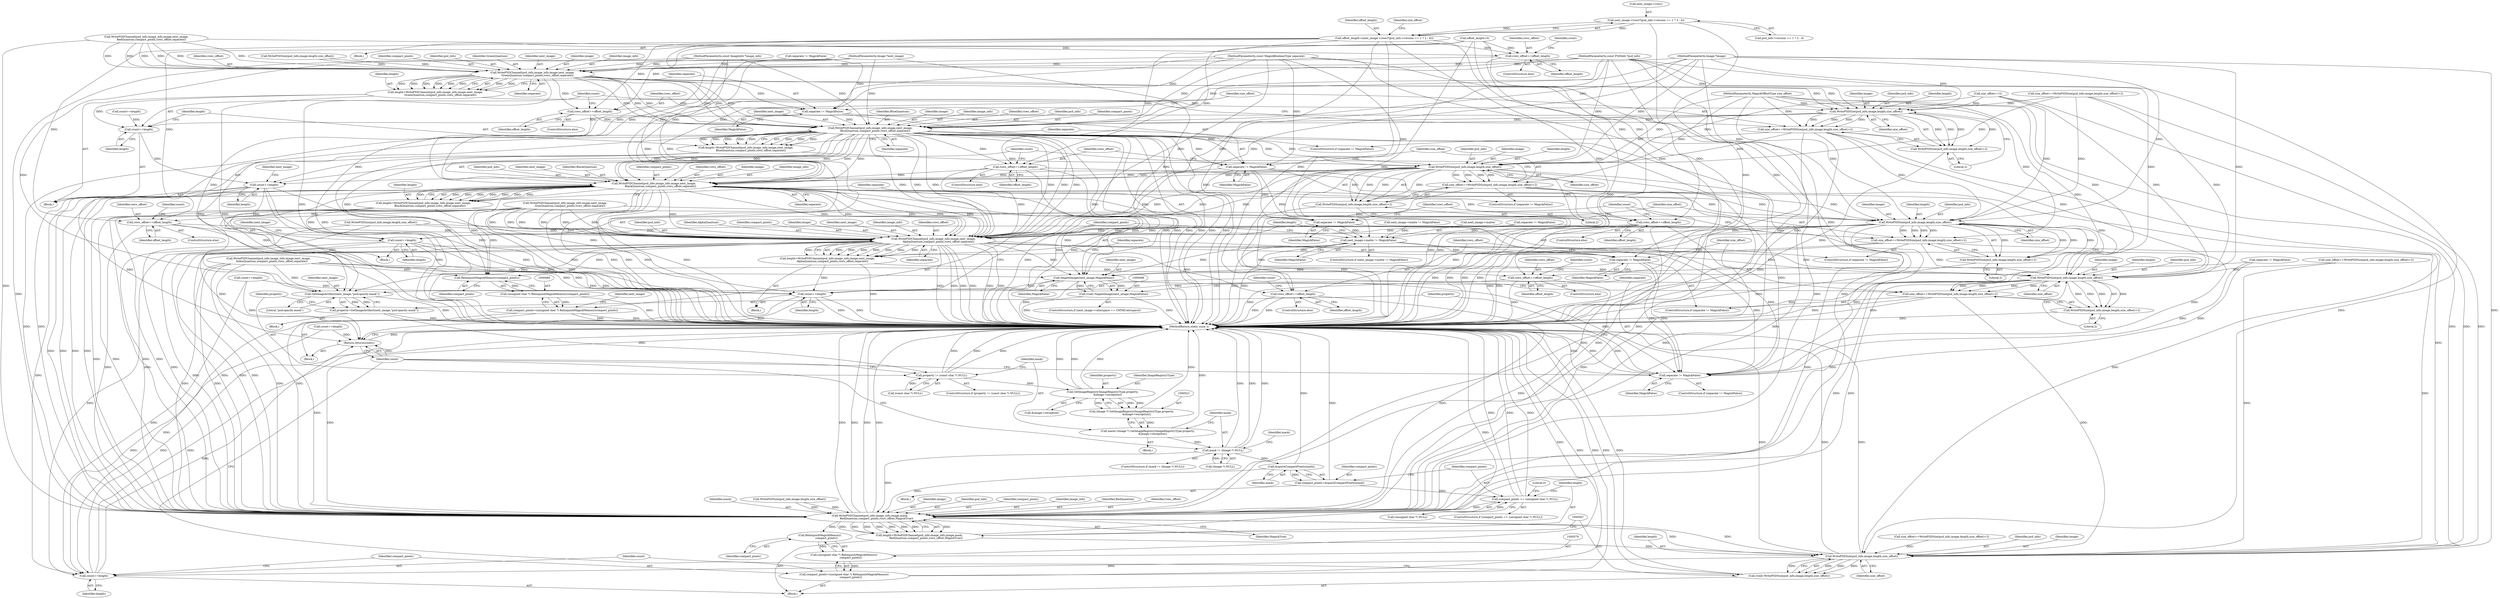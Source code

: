 digraph "0_ImageMagick_37a1710e2dab6ed91128ea648d654a22fbe2a6af@pointer" {
"1000205" [label="(Call,next_image->rows*(psd_info->version == 1 ? 2 : 4))"];
"1000203" [label="(Call,offset_length=(next_image->rows*(psd_info->version == 1 ? 2 : 4)))"];
"1000252" [label="(Call,rows_offset+=offset_length)"];
"1000557" [label="(Call,WritePSDChannel(psd_info,image_info,image,mask,\n                RedQuantum,compact_pixels,rows_offset,MagickTrue))"];
"1000555" [label="(Call,length=WritePSDChannel(psd_info,image_info,image,mask,\n                RedQuantum,compact_pixels,rows_offset,MagickTrue))"];
"1000568" [label="(Call,WritePSDSize(psd_info,image,length,size_offset))"];
"1000566" [label="(Call,(void) WritePSDSize(psd_info,image,length,size_offset))"];
"1000573" [label="(Call,count+=length)"];
"1000582" [label="(Return,return(count);)"];
"1000580" [label="(Call,RelinquishMagickMemory(\n                compact_pixels))"];
"1000578" [label="(Call,(unsigned char *) RelinquishMagickMemory(\n                compact_pixels))"];
"1000576" [label="(Call,compact_pixels=(unsigned char *) RelinquishMagickMemory(\n                compact_pixels))"];
"1000295" [label="(Call,rows_offset+=offset_length)"];
"1000454" [label="(Call,WritePSDChannel(psd_info,image_info,image,next_image,\n            AlphaQuantum,compact_pixels,rows_offset,separate))"];
"1000452" [label="(Call,length=WritePSDChannel(psd_info,image_info,image,next_image,\n            AlphaQuantum,compact_pixels,rows_offset,separate))"];
"1000470" [label="(Call,WritePSDSize(psd_info,image,length,size_offset))"];
"1000467" [label="(Call,size_offset+=WritePSDSize(psd_info,image,length,size_offset)+2)"];
"1000469" [label="(Call,WritePSDSize(psd_info,image,length,size_offset)+2)"];
"1000480" [label="(Call,count+=length)"];
"1000464" [label="(Call,separate != MagickFalse)"];
"1000497" [label="(Call,NegateImage(next_image,MagickFalse))"];
"1000495" [label="(Call,(void) NegateImage(next_image,MagickFalse))"];
"1000501" [label="(Call,separate != MagickFalse)"];
"1000508" [label="(Call,GetImageArtifact(next_image,\"psd:opacity-mask\"))"];
"1000506" [label="(Call,property=GetImageArtifact(next_image,\"psd:opacity-mask\"))"];
"1000512" [label="(Call,property != (const char *) NULL)"];
"1000522" [label="(Call,GetImageRegistry(ImageRegistryType,property,\n            &image->exception))"];
"1000520" [label="(Call,(Image *) GetImageRegistry(ImageRegistryType,property,\n            &image->exception))"];
"1000518" [label="(Call,mask=(Image *) GetImageRegistry(ImageRegistryType,property,\n            &image->exception))"];
"1000530" [label="(Call,mask != (Image *) NULL)"];
"1000545" [label="(Call,AcquireCompactPixels(mask))"];
"1000543" [label="(Call,compact_pixels=AcquireCompactPixels(mask))"];
"1000548" [label="(Call,compact_pixels == (unsigned char *) NULL)"];
"1000477" [label="(Call,rows_offset+=offset_length)"];
"1000487" [label="(Call,RelinquishMagickMemory(compact_pixels))"];
"1000485" [label="(Call,(unsigned char *) RelinquishMagickMemory(compact_pixels))"];
"1000483" [label="(Call,compact_pixels=(unsigned char *) RelinquishMagickMemory(compact_pixels))"];
"1000339" [label="(Call,rows_offset+=offset_length)"];
"1000347" [label="(Call,WritePSDChannel(psd_info,image_info,image,next_image,\n            GreenQuantum,compact_pixels,rows_offset,separate))"];
"1000345" [label="(Call,length=WritePSDChannel(psd_info,image_info,image,next_image,\n            GreenQuantum,compact_pixels,rows_offset,separate))"];
"1000363" [label="(Call,WritePSDSize(psd_info,image,length,size_offset))"];
"1000360" [label="(Call,size_offset+=WritePSDSize(psd_info,image,length,size_offset)+2)"];
"1000394" [label="(Call,WritePSDSize(psd_info,image,length,size_offset))"];
"1000391" [label="(Call,size_offset+=WritePSDSize(psd_info,image,length,size_offset)+2)"];
"1000432" [label="(Call,WritePSDSize(psd_info,image,length,size_offset))"];
"1000429" [label="(Call,size_offset+=WritePSDSize(psd_info,image,length,size_offset)+2)"];
"1000431" [label="(Call,WritePSDSize(psd_info,image,length,size_offset)+2)"];
"1000442" [label="(Call,count+=length)"];
"1000393" [label="(Call,WritePSDSize(psd_info,image,length,size_offset)+2)"];
"1000404" [label="(Call,count+=length)"];
"1000416" [label="(Call,WritePSDChannel(psd_info,image_info,image,next_image,\n                BlackQuantum,compact_pixels,rows_offset,separate))"];
"1000414" [label="(Call,length=WritePSDChannel(psd_info,image_info,image,next_image,\n                BlackQuantum,compact_pixels,rows_offset,separate))"];
"1000426" [label="(Call,separate != MagickFalse)"];
"1000446" [label="(Call,next_image->matte != MagickFalse)"];
"1000439" [label="(Call,rows_offset+=offset_length)"];
"1000362" [label="(Call,WritePSDSize(psd_info,image,length,size_offset)+2)"];
"1000373" [label="(Call,count+=length)"];
"1000378" [label="(Call,WritePSDChannel(psd_info,image_info,image,next_image,\n            BlueQuantum,compact_pixels,rows_offset,separate))"];
"1000376" [label="(Call,length=WritePSDChannel(psd_info,image_info,image,next_image,\n            BlueQuantum,compact_pixels,rows_offset,separate))"];
"1000388" [label="(Call,separate != MagickFalse)"];
"1000401" [label="(Call,rows_offset+=offset_length)"];
"1000357" [label="(Call,separate != MagickFalse)"];
"1000370" [label="(Call,rows_offset+=offset_length)"];
"1000254" [label="(Identifier,offset_length)"];
"1000498" [label="(Identifier,next_image)"];
"1000229" [label="(Call,WritePSDChannel(psd_info,image_info,image,next_image,\n        IndexQuantum,compact_pixels,rows_offset,separate))"];
"1000568" [label="(Call,WritePSDSize(psd_info,image,length,size_offset))"];
"1000355" [label="(Identifier,separate)"];
"1000482" [label="(Identifier,length)"];
"1000435" [label="(Identifier,length)"];
"1000383" [label="(Identifier,BlueQuantum)"];
"1000332" [label="(Call,WritePSDSize(psd_info,image,length,size_offset))"];
"1000452" [label="(Call,length=WritePSDChannel(psd_info,image_info,image,next_image,\n            AlphaQuantum,compact_pixels,rows_offset,separate))"];
"1000500" [label="(ControlStructure,if (separate != MagickFalse))"];
"1000347" [label="(Call,WritePSDChannel(psd_info,image_info,image,next_image,\n            GreenQuantum,compact_pixels,rows_offset,separate))"];
"1000101" [label="(MethodParameterIn,const PSDInfo *psd_info)"];
"1000554" [label="(Literal,0)"];
"1000256" [label="(Identifier,count)"];
"1000118" [label="(Call,offset_length=0)"];
"1000432" [label="(Call,WritePSDSize(psd_info,image,length,size_offset))"];
"1000481" [label="(Identifier,count)"];
"1000573" [label="(Call,count+=length)"];
"1000495" [label="(Call,(void) NegateImage(next_image,MagickFalse))"];
"1000442" [label="(Call,count+=length)"];
"1000484" [label="(Identifier,compact_pixels)"];
"1000547" [label="(ControlStructure,if (compact_pixels == (unsigned char *) NULL))"];
"1000489" [label="(ControlStructure,if (next_image->colorspace == CMYKColorspace))"];
"1000544" [label="(Identifier,compact_pixels)"];
"1000404" [label="(Call,count+=length)"];
"1000348" [label="(Identifier,psd_info)"];
"1000524" [label="(Identifier,property)"];
"1000543" [label="(Call,compact_pixels=AcquireCompactPixels(mask))"];
"1000433" [label="(Identifier,psd_info)"];
"1000545" [label="(Call,AcquireCompactPixels(mask))"];
"1000487" [label="(Call,RelinquishMagickMemory(compact_pixels))"];
"1000507" [label="(Identifier,property)"];
"1000463" [label="(ControlStructure,if (separate != MagickFalse))"];
"1000499" [label="(Identifier,MagickFalse)"];
"1000522" [label="(Call,GetImageRegistry(ImageRegistryType,property,\n            &image->exception))"];
"1000413" [label="(Block,)"];
"1000580" [label="(Call,RelinquishMagickMemory(\n                compact_pixels))"];
"1000518" [label="(Call,mask=(Image *) GetImageRegistry(ImageRegistryType,property,\n            &image->exception))"];
"1000455" [label="(Identifier,psd_info)"];
"1000410" [label="(Identifier,next_image)"];
"1000370" [label="(Call,rows_offset+=offset_length)"];
"1000472" [label="(Identifier,image)"];
"1000422" [label="(Identifier,compact_pixels)"];
"1000478" [label="(Identifier,rows_offset)"];
"1000356" [label="(ControlStructure,if (separate != MagickFalse))"];
"1000583" [label="(Identifier,count)"];
"1000424" [label="(Identifier,separate)"];
"1000530" [label="(Call,mask != (Image *) NULL)"];
"1000561" [label="(Identifier,mask)"];
"1000371" [label="(Identifier,rows_offset)"];
"1000550" [label="(Call,(unsigned char *) NULL)"];
"1000316" [label="(Call,WritePSDChannel(psd_info,image_info,image,next_image,\n            RedQuantum,compact_pixels,rows_offset,separate))"];
"1000381" [label="(Identifier,image)"];
"1000343" [label="(Identifier,count)"];
"1000377" [label="(Identifier,length)"];
"1000445" [label="(ControlStructure,if (next_image->matte != MagickFalse))"];
"1000394" [label="(Call,WritePSDSize(psd_info,image,length,size_offset))"];
"1000242" [label="(Call,size_offset+=WritePSDSize(psd_info,image,length,size_offset)+2)"];
"1000465" [label="(Identifier,separate)"];
"1000423" [label="(Identifier,rows_offset)"];
"1000450" [label="(Identifier,MagickFalse)"];
"1000403" [label="(Identifier,offset_length)"];
"1000245" [label="(Call,WritePSDSize(psd_info,image,length,size_offset))"];
"1000329" [label="(Call,size_offset+=WritePSDSize(psd_info,image,length,size_offset)+2)"];
"1000474" [label="(Identifier,size_offset)"];
"1000393" [label="(Call,WritePSDSize(psd_info,image,length,size_offset)+2)"];
"1000529" [label="(ControlStructure,if (mask != (Image *) NULL))"];
"1000446" [label="(Call,next_image->matte != MagickFalse)"];
"1000501" [label="(Call,separate != MagickFalse)"];
"1000508" [label="(Call,GetImageArtifact(next_image,\"psd:opacity-mask\"))"];
"1000560" [label="(Identifier,image)"];
"1000107" [label="(Block,)"];
"1000205" [label="(Call,next_image->rows*(psd_info->version == 1 ? 2 : 4))"];
"1000451" [label="(Block,)"];
"1000398" [label="(Identifier,size_offset)"];
"1000434" [label="(Identifier,image)"];
"1000419" [label="(Identifier,image)"];
"1000519" [label="(Identifier,mask)"];
"1000479" [label="(Identifier,offset_length)"];
"1000509" [label="(Identifier,next_image)"];
"1000466" [label="(Identifier,MagickFalse)"];
"1000470" [label="(Call,WritePSDSize(psd_info,image,length,size_offset))"];
"1000203" [label="(Call,offset_length=(next_image->rows*(psd_info->version == 1 ? 2 : 4)))"];
"1000352" [label="(Identifier,GreenQuantum)"];
"1000476" [label="(ControlStructure,else)"];
"1000555" [label="(Call,length=WritePSDChannel(psd_info,image_info,image,mask,\n                RedQuantum,compact_pixels,rows_offset,MagickTrue))"];
"1000429" [label="(Call,size_offset+=WritePSDSize(psd_info,image,length,size_offset)+2)"];
"1000440" [label="(Identifier,rows_offset)"];
"1000462" [label="(Identifier,separate)"];
"1000459" [label="(Identifier,AlphaQuantum)"];
"1000358" [label="(Identifier,separate)"];
"1000469" [label="(Call,WritePSDSize(psd_info,image,length,size_offset)+2)"];
"1000406" [label="(Identifier,length)"];
"1000473" [label="(Identifier,length)"];
"1000302" [label="(Block,)"];
"1000438" [label="(ControlStructure,else)"];
"1000102" [label="(MethodParameterIn,const ImageInfo *image_info)"];
"1000430" [label="(Identifier,size_offset)"];
"1000285" [label="(Call,size_offset+=WritePSDSize(psd_info,image,length,size_offset)+2)"];
"1000475" [label="(Literal,2)"];
"1000576" [label="(Call,compact_pixels=(unsigned char *) RelinquishMagickMemory(\n                compact_pixels))"];
"1000367" [label="(Identifier,size_offset)"];
"1000386" [label="(Identifier,separate)"];
"1000535" [label="(Block,)"];
"1000504" [label="(Block,)"];
"1000582" [label="(Return,return(count);)"];
"1000460" [label="(Identifier,compact_pixels)"];
"1000376" [label="(Call,length=WritePSDChannel(psd_info,image_info,image,next_image,\n            BlueQuantum,compact_pixels,rows_offset,separate))"];
"1000532" [label="(Call,(Image *) NULL)"];
"1000106" [label="(MethodParameterIn,const MagickBooleanType separate)"];
"1000392" [label="(Identifier,size_offset)"];
"1000441" [label="(Identifier,offset_length)"];
"1000389" [label="(Identifier,separate)"];
"1000397" [label="(Identifier,length)"];
"1000558" [label="(Identifier,psd_info)"];
"1000288" [label="(Call,WritePSDSize(psd_info,image,length,size_offset))"];
"1000345" [label="(Call,length=WritePSDChannel(psd_info,image_info,image,next_image,\n            GreenQuantum,compact_pixels,rows_offset,separate))"];
"1000380" [label="(Identifier,image_info)"];
"1000395" [label="(Identifier,psd_info)"];
"1000183" [label="(Call,next_image->matte != MagickFalse)"];
"1000251" [label="(ControlStructure,else)"];
"1000575" [label="(Identifier,length)"];
"1000414" [label="(Call,length=WritePSDChannel(psd_info,image_info,image,next_image,\n                BlackQuantum,compact_pixels,rows_offset,separate))"];
"1000563" [label="(Identifier,compact_pixels)"];
"1000375" [label="(Identifier,length)"];
"1000457" [label="(Identifier,image)"];
"1000363" [label="(Call,WritePSDSize(psd_info,image,length,size_offset))"];
"1000480" [label="(Call,count+=length)"];
"1000565" [label="(Identifier,MagickTrue)"];
"1000458" [label="(Identifier,next_image)"];
"1000456" [label="(Identifier,image_info)"];
"1000542" [label="(Block,)"];
"1000444" [label="(Identifier,length)"];
"1000385" [label="(Identifier,rows_offset)"];
"1000520" [label="(Call,(Image *) GetImageRegistry(ImageRegistryType,property,\n            &image->exception))"];
"1000569" [label="(Identifier,psd_info)"];
"1000546" [label="(Identifier,mask)"];
"1000426" [label="(Call,separate != MagickFalse)"];
"1000364" [label="(Identifier,psd_info)"];
"1000418" [label="(Identifier,image_info)"];
"1000103" [label="(MethodParameterIn,Image *image)"];
"1000362" [label="(Call,WritePSDSize(psd_info,image,length,size_offset)+2)"];
"1000512" [label="(Call,property != (const char *) NULL)"];
"1000581" [label="(Identifier,compact_pixels)"];
"1000566" [label="(Call,(void) WritePSDSize(psd_info,image,length,size_offset))"];
"1000366" [label="(Identifier,length)"];
"1000379" [label="(Identifier,psd_info)"];
"1000400" [label="(ControlStructure,else)"];
"1000326" [label="(Call,separate != MagickFalse)"];
"1000339" [label="(Call,rows_offset+=offset_length)"];
"1000454" [label="(Call,WritePSDChannel(psd_info,image_info,image,next_image,\n            AlphaQuantum,compact_pixels,rows_offset,separate))"];
"1000453" [label="(Identifier,length)"];
"1000523" [label="(Identifier,ImageRegistryType)"];
"1000391" [label="(Call,size_offset+=WritePSDSize(psd_info,image,length,size_offset)+2)"];
"1000492" [label="(Identifier,next_image)"];
"1000511" [label="(ControlStructure,if (property != (const char *) NULL))"];
"1000368" [label="(Literal,2)"];
"1000217" [label="(Call,size_offset+=2)"];
"1000548" [label="(Call,compact_pixels == (unsigned char *) NULL)"];
"1000549" [label="(Identifier,compact_pixels)"];
"1000295" [label="(Call,rows_offset+=offset_length)"];
"1000539" [label="(Identifier,mask)"];
"1000351" [label="(Identifier,next_image)"];
"1000360" [label="(Call,size_offset+=WritePSDSize(psd_info,image,length,size_offset)+2)"];
"1000556" [label="(Identifier,length)"];
"1000417" [label="(Identifier,psd_info)"];
"1000155" [label="(Block,)"];
"1000420" [label="(Identifier,next_image)"];
"1000341" [label="(Identifier,offset_length)"];
"1000204" [label="(Identifier,offset_length)"];
"1000350" [label="(Identifier,image)"];
"1000497" [label="(Call,NegateImage(next_image,MagickFalse))"];
"1000431" [label="(Call,WritePSDSize(psd_info,image,length,size_offset)+2)"];
"1000384" [label="(Identifier,compact_pixels)"];
"1000382" [label="(Identifier,next_image)"];
"1000399" [label="(Literal,2)"];
"1000390" [label="(Identifier,MagickFalse)"];
"1000297" [label="(Identifier,offset_length)"];
"1000298" [label="(Call,count+=length)"];
"1000272" [label="(Call,WritePSDChannel(psd_info,image_info,image,next_image,\n            GrayQuantum,compact_pixels,rows_offset,separate))"];
"1000572" [label="(Identifier,size_offset)"];
"1000349" [label="(Identifier,image_info)"];
"1000346" [label="(Identifier,length)"];
"1000531" [label="(Identifier,mask)"];
"1000428" [label="(Identifier,MagickFalse)"];
"1000401" [label="(Call,rows_offset+=offset_length)"];
"1000357" [label="(Call,separate != MagickFalse)"];
"1000299" [label="(Identifier,count)"];
"1000373" [label="(Call,count+=length)"];
"1000436" [label="(Identifier,size_offset)"];
"1000296" [label="(Identifier,rows_offset)"];
"1000559" [label="(Identifier,image_info)"];
"1000525" [label="(Call,&image->exception)"];
"1000513" [label="(Identifier,property)"];
"1000415" [label="(Identifier,length)"];
"1000388" [label="(Call,separate != MagickFalse)"];
"1000562" [label="(Identifier,RedQuantum)"];
"1000218" [label="(Identifier,size_offset)"];
"1000570" [label="(Identifier,image)"];
"1000485" [label="(Call,(unsigned char *) RelinquishMagickMemory(compact_pixels))"];
"1000437" [label="(Literal,2)"];
"1000448" [label="(Identifier,next_image)"];
"1000571" [label="(Identifier,length)"];
"1000206" [label="(Call,next_image->rows)"];
"1000488" [label="(Identifier,compact_pixels)"];
"1000387" [label="(ControlStructure,if (separate != MagickFalse))"];
"1000464" [label="(Call,separate != MagickFalse)"];
"1000365" [label="(Identifier,image)"];
"1000471" [label="(Identifier,psd_info)"];
"1000252" [label="(Call,rows_offset+=offset_length)"];
"1000514" [label="(Call,(const char *) NULL)"];
"1000502" [label="(Identifier,separate)"];
"1000517" [label="(Block,)"];
"1000564" [label="(Identifier,rows_offset)"];
"1000361" [label="(Identifier,size_offset)"];
"1000461" [label="(Identifier,rows_offset)"];
"1000354" [label="(Identifier,rows_offset)"];
"1000294" [label="(ControlStructure,else)"];
"1000209" [label="(Call,psd_info->version == 1 ? 2 : 4)"];
"1000468" [label="(Identifier,size_offset)"];
"1000338" [label="(ControlStructure,else)"];
"1000425" [label="(ControlStructure,if (separate != MagickFalse))"];
"1000427" [label="(Identifier,separate)"];
"1000447" [label="(Call,next_image->matte)"];
"1000342" [label="(Call,count+=length)"];
"1000557" [label="(Call,WritePSDChannel(psd_info,image_info,image,mask,\n                RedQuantum,compact_pixels,rows_offset,MagickTrue))"];
"1000369" [label="(ControlStructure,else)"];
"1000584" [label="(MethodReturn,static ssize_t)"];
"1000253" [label="(Identifier,rows_offset)"];
"1000374" [label="(Identifier,count)"];
"1000503" [label="(Identifier,MagickFalse)"];
"1000506" [label="(Call,property=GetImageArtifact(next_image,\"psd:opacity-mask\"))"];
"1000372" [label="(Identifier,offset_length)"];
"1000477" [label="(Call,rows_offset+=offset_length)"];
"1000510" [label="(Literal,\"psd:opacity-mask\")"];
"1000396" [label="(Identifier,image)"];
"1000467" [label="(Call,size_offset+=WritePSDSize(psd_info,image,length,size_offset)+2)"];
"1000340" [label="(Identifier,rows_offset)"];
"1000416" [label="(Call,WritePSDChannel(psd_info,image_info,image,next_image,\n                BlackQuantum,compact_pixels,rows_offset,separate))"];
"1000483" [label="(Call,compact_pixels=(unsigned char *) RelinquishMagickMemory(compact_pixels))"];
"1000574" [label="(Identifier,count)"];
"1000402" [label="(Identifier,rows_offset)"];
"1000105" [label="(MethodParameterIn,MagickOffsetType size_offset)"];
"1000282" [label="(Call,separate != MagickFalse)"];
"1000104" [label="(MethodParameterIn,Image *next_image)"];
"1000359" [label="(Identifier,MagickFalse)"];
"1000439" [label="(Call,rows_offset+=offset_length)"];
"1000578" [label="(Call,(unsigned char *) RelinquishMagickMemory(\n                compact_pixels))"];
"1000353" [label="(Identifier,compact_pixels)"];
"1000378" [label="(Call,WritePSDChannel(psd_info,image_info,image,next_image,\n            BlueQuantum,compact_pixels,rows_offset,separate))"];
"1000421" [label="(Identifier,BlackQuantum)"];
"1000405" [label="(Identifier,count)"];
"1000255" [label="(Call,count+=length)"];
"1000577" [label="(Identifier,compact_pixels)"];
"1000443" [label="(Identifier,count)"];
"1000239" [label="(Call,separate != MagickFalse)"];
"1000205" -> "1000203"  [label="AST: "];
"1000205" -> "1000209"  [label="CFG: "];
"1000206" -> "1000205"  [label="AST: "];
"1000209" -> "1000205"  [label="AST: "];
"1000203" -> "1000205"  [label="CFG: "];
"1000205" -> "1000584"  [label="DDG: "];
"1000205" -> "1000584"  [label="DDG: "];
"1000205" -> "1000203"  [label="DDG: "];
"1000205" -> "1000203"  [label="DDG: "];
"1000203" -> "1000155"  [label="AST: "];
"1000204" -> "1000203"  [label="AST: "];
"1000218" -> "1000203"  [label="CFG: "];
"1000203" -> "1000584"  [label="DDG: "];
"1000203" -> "1000584"  [label="DDG: "];
"1000203" -> "1000252"  [label="DDG: "];
"1000203" -> "1000295"  [label="DDG: "];
"1000203" -> "1000339"  [label="DDG: "];
"1000203" -> "1000370"  [label="DDG: "];
"1000203" -> "1000401"  [label="DDG: "];
"1000203" -> "1000439"  [label="DDG: "];
"1000203" -> "1000477"  [label="DDG: "];
"1000252" -> "1000251"  [label="AST: "];
"1000252" -> "1000254"  [label="CFG: "];
"1000253" -> "1000252"  [label="AST: "];
"1000254" -> "1000252"  [label="AST: "];
"1000256" -> "1000252"  [label="CFG: "];
"1000252" -> "1000584"  [label="DDG: "];
"1000252" -> "1000584"  [label="DDG: "];
"1000118" -> "1000252"  [label="DDG: "];
"1000229" -> "1000252"  [label="DDG: "];
"1000252" -> "1000557"  [label="DDG: "];
"1000557" -> "1000555"  [label="AST: "];
"1000557" -> "1000565"  [label="CFG: "];
"1000558" -> "1000557"  [label="AST: "];
"1000559" -> "1000557"  [label="AST: "];
"1000560" -> "1000557"  [label="AST: "];
"1000561" -> "1000557"  [label="AST: "];
"1000562" -> "1000557"  [label="AST: "];
"1000563" -> "1000557"  [label="AST: "];
"1000564" -> "1000557"  [label="AST: "];
"1000565" -> "1000557"  [label="AST: "];
"1000555" -> "1000557"  [label="CFG: "];
"1000557" -> "1000584"  [label="DDG: "];
"1000557" -> "1000584"  [label="DDG: "];
"1000557" -> "1000584"  [label="DDG: "];
"1000557" -> "1000584"  [label="DDG: "];
"1000557" -> "1000584"  [label="DDG: "];
"1000557" -> "1000555"  [label="DDG: "];
"1000557" -> "1000555"  [label="DDG: "];
"1000557" -> "1000555"  [label="DDG: "];
"1000557" -> "1000555"  [label="DDG: "];
"1000557" -> "1000555"  [label="DDG: "];
"1000557" -> "1000555"  [label="DDG: "];
"1000557" -> "1000555"  [label="DDG: "];
"1000557" -> "1000555"  [label="DDG: "];
"1000454" -> "1000557"  [label="DDG: "];
"1000454" -> "1000557"  [label="DDG: "];
"1000454" -> "1000557"  [label="DDG: "];
"1000454" -> "1000557"  [label="DDG: "];
"1000288" -> "1000557"  [label="DDG: "];
"1000288" -> "1000557"  [label="DDG: "];
"1000378" -> "1000557"  [label="DDG: "];
"1000378" -> "1000557"  [label="DDG: "];
"1000378" -> "1000557"  [label="DDG: "];
"1000378" -> "1000557"  [label="DDG: "];
"1000432" -> "1000557"  [label="DDG: "];
"1000432" -> "1000557"  [label="DDG: "];
"1000272" -> "1000557"  [label="DDG: "];
"1000272" -> "1000557"  [label="DDG: "];
"1000272" -> "1000557"  [label="DDG: "];
"1000272" -> "1000557"  [label="DDG: "];
"1000229" -> "1000557"  [label="DDG: "];
"1000229" -> "1000557"  [label="DDG: "];
"1000229" -> "1000557"  [label="DDG: "];
"1000229" -> "1000557"  [label="DDG: "];
"1000470" -> "1000557"  [label="DDG: "];
"1000470" -> "1000557"  [label="DDG: "];
"1000245" -> "1000557"  [label="DDG: "];
"1000245" -> "1000557"  [label="DDG: "];
"1000394" -> "1000557"  [label="DDG: "];
"1000394" -> "1000557"  [label="DDG: "];
"1000416" -> "1000557"  [label="DDG: "];
"1000416" -> "1000557"  [label="DDG: "];
"1000416" -> "1000557"  [label="DDG: "];
"1000416" -> "1000557"  [label="DDG: "];
"1000101" -> "1000557"  [label="DDG: "];
"1000102" -> "1000557"  [label="DDG: "];
"1000103" -> "1000557"  [label="DDG: "];
"1000545" -> "1000557"  [label="DDG: "];
"1000530" -> "1000557"  [label="DDG: "];
"1000316" -> "1000557"  [label="DDG: "];
"1000548" -> "1000557"  [label="DDG: "];
"1000483" -> "1000557"  [label="DDG: "];
"1000295" -> "1000557"  [label="DDG: "];
"1000439" -> "1000557"  [label="DDG: "];
"1000401" -> "1000557"  [label="DDG: "];
"1000477" -> "1000557"  [label="DDG: "];
"1000557" -> "1000568"  [label="DDG: "];
"1000557" -> "1000568"  [label="DDG: "];
"1000557" -> "1000580"  [label="DDG: "];
"1000555" -> "1000535"  [label="AST: "];
"1000556" -> "1000555"  [label="AST: "];
"1000567" -> "1000555"  [label="CFG: "];
"1000555" -> "1000584"  [label="DDG: "];
"1000555" -> "1000568"  [label="DDG: "];
"1000568" -> "1000566"  [label="AST: "];
"1000568" -> "1000572"  [label="CFG: "];
"1000569" -> "1000568"  [label="AST: "];
"1000570" -> "1000568"  [label="AST: "];
"1000571" -> "1000568"  [label="AST: "];
"1000572" -> "1000568"  [label="AST: "];
"1000566" -> "1000568"  [label="CFG: "];
"1000568" -> "1000584"  [label="DDG: "];
"1000568" -> "1000584"  [label="DDG: "];
"1000568" -> "1000584"  [label="DDG: "];
"1000568" -> "1000566"  [label="DDG: "];
"1000568" -> "1000566"  [label="DDG: "];
"1000568" -> "1000566"  [label="DDG: "];
"1000568" -> "1000566"  [label="DDG: "];
"1000101" -> "1000568"  [label="DDG: "];
"1000103" -> "1000568"  [label="DDG: "];
"1000285" -> "1000568"  [label="DDG: "];
"1000360" -> "1000568"  [label="DDG: "];
"1000217" -> "1000568"  [label="DDG: "];
"1000329" -> "1000568"  [label="DDG: "];
"1000429" -> "1000568"  [label="DDG: "];
"1000242" -> "1000568"  [label="DDG: "];
"1000391" -> "1000568"  [label="DDG: "];
"1000467" -> "1000568"  [label="DDG: "];
"1000105" -> "1000568"  [label="DDG: "];
"1000568" -> "1000573"  [label="DDG: "];
"1000566" -> "1000535"  [label="AST: "];
"1000567" -> "1000566"  [label="AST: "];
"1000574" -> "1000566"  [label="CFG: "];
"1000566" -> "1000584"  [label="DDG: "];
"1000566" -> "1000584"  [label="DDG: "];
"1000573" -> "1000535"  [label="AST: "];
"1000573" -> "1000575"  [label="CFG: "];
"1000574" -> "1000573"  [label="AST: "];
"1000575" -> "1000573"  [label="AST: "];
"1000577" -> "1000573"  [label="CFG: "];
"1000573" -> "1000584"  [label="DDG: "];
"1000573" -> "1000584"  [label="DDG: "];
"1000404" -> "1000573"  [label="DDG: "];
"1000442" -> "1000573"  [label="DDG: "];
"1000298" -> "1000573"  [label="DDG: "];
"1000480" -> "1000573"  [label="DDG: "];
"1000255" -> "1000573"  [label="DDG: "];
"1000573" -> "1000582"  [label="DDG: "];
"1000582" -> "1000107"  [label="AST: "];
"1000582" -> "1000583"  [label="CFG: "];
"1000583" -> "1000582"  [label="AST: "];
"1000584" -> "1000582"  [label="CFG: "];
"1000582" -> "1000584"  [label="DDG: "];
"1000583" -> "1000582"  [label="DDG: "];
"1000404" -> "1000582"  [label="DDG: "];
"1000442" -> "1000582"  [label="DDG: "];
"1000298" -> "1000582"  [label="DDG: "];
"1000480" -> "1000582"  [label="DDG: "];
"1000255" -> "1000582"  [label="DDG: "];
"1000580" -> "1000578"  [label="AST: "];
"1000580" -> "1000581"  [label="CFG: "];
"1000581" -> "1000580"  [label="AST: "];
"1000578" -> "1000580"  [label="CFG: "];
"1000580" -> "1000578"  [label="DDG: "];
"1000578" -> "1000576"  [label="AST: "];
"1000579" -> "1000578"  [label="AST: "];
"1000576" -> "1000578"  [label="CFG: "];
"1000578" -> "1000584"  [label="DDG: "];
"1000578" -> "1000576"  [label="DDG: "];
"1000576" -> "1000535"  [label="AST: "];
"1000577" -> "1000576"  [label="AST: "];
"1000583" -> "1000576"  [label="CFG: "];
"1000576" -> "1000584"  [label="DDG: "];
"1000576" -> "1000584"  [label="DDG: "];
"1000295" -> "1000294"  [label="AST: "];
"1000295" -> "1000297"  [label="CFG: "];
"1000296" -> "1000295"  [label="AST: "];
"1000297" -> "1000295"  [label="AST: "];
"1000299" -> "1000295"  [label="CFG: "];
"1000295" -> "1000584"  [label="DDG: "];
"1000295" -> "1000584"  [label="DDG: "];
"1000118" -> "1000295"  [label="DDG: "];
"1000272" -> "1000295"  [label="DDG: "];
"1000295" -> "1000454"  [label="DDG: "];
"1000454" -> "1000452"  [label="AST: "];
"1000454" -> "1000462"  [label="CFG: "];
"1000455" -> "1000454"  [label="AST: "];
"1000456" -> "1000454"  [label="AST: "];
"1000457" -> "1000454"  [label="AST: "];
"1000458" -> "1000454"  [label="AST: "];
"1000459" -> "1000454"  [label="AST: "];
"1000460" -> "1000454"  [label="AST: "];
"1000461" -> "1000454"  [label="AST: "];
"1000462" -> "1000454"  [label="AST: "];
"1000452" -> "1000454"  [label="CFG: "];
"1000454" -> "1000584"  [label="DDG: "];
"1000454" -> "1000584"  [label="DDG: "];
"1000454" -> "1000584"  [label="DDG: "];
"1000454" -> "1000584"  [label="DDG: "];
"1000454" -> "1000584"  [label="DDG: "];
"1000454" -> "1000584"  [label="DDG: "];
"1000454" -> "1000452"  [label="DDG: "];
"1000454" -> "1000452"  [label="DDG: "];
"1000454" -> "1000452"  [label="DDG: "];
"1000454" -> "1000452"  [label="DDG: "];
"1000454" -> "1000452"  [label="DDG: "];
"1000454" -> "1000452"  [label="DDG: "];
"1000454" -> "1000452"  [label="DDG: "];
"1000454" -> "1000452"  [label="DDG: "];
"1000288" -> "1000454"  [label="DDG: "];
"1000288" -> "1000454"  [label="DDG: "];
"1000378" -> "1000454"  [label="DDG: "];
"1000378" -> "1000454"  [label="DDG: "];
"1000378" -> "1000454"  [label="DDG: "];
"1000378" -> "1000454"  [label="DDG: "];
"1000378" -> "1000454"  [label="DDG: "];
"1000378" -> "1000454"  [label="DDG: "];
"1000432" -> "1000454"  [label="DDG: "];
"1000432" -> "1000454"  [label="DDG: "];
"1000272" -> "1000454"  [label="DDG: "];
"1000272" -> "1000454"  [label="DDG: "];
"1000272" -> "1000454"  [label="DDG: "];
"1000272" -> "1000454"  [label="DDG: "];
"1000272" -> "1000454"  [label="DDG: "];
"1000272" -> "1000454"  [label="DDG: "];
"1000394" -> "1000454"  [label="DDG: "];
"1000394" -> "1000454"  [label="DDG: "];
"1000416" -> "1000454"  [label="DDG: "];
"1000416" -> "1000454"  [label="DDG: "];
"1000416" -> "1000454"  [label="DDG: "];
"1000416" -> "1000454"  [label="DDG: "];
"1000416" -> "1000454"  [label="DDG: "];
"1000416" -> "1000454"  [label="DDG: "];
"1000101" -> "1000454"  [label="DDG: "];
"1000102" -> "1000454"  [label="DDG: "];
"1000103" -> "1000454"  [label="DDG: "];
"1000104" -> "1000454"  [label="DDG: "];
"1000439" -> "1000454"  [label="DDG: "];
"1000401" -> "1000454"  [label="DDG: "];
"1000282" -> "1000454"  [label="DDG: "];
"1000388" -> "1000454"  [label="DDG: "];
"1000426" -> "1000454"  [label="DDG: "];
"1000106" -> "1000454"  [label="DDG: "];
"1000454" -> "1000464"  [label="DDG: "];
"1000454" -> "1000470"  [label="DDG: "];
"1000454" -> "1000470"  [label="DDG: "];
"1000454" -> "1000477"  [label="DDG: "];
"1000454" -> "1000487"  [label="DDG: "];
"1000454" -> "1000497"  [label="DDG: "];
"1000454" -> "1000508"  [label="DDG: "];
"1000452" -> "1000451"  [label="AST: "];
"1000453" -> "1000452"  [label="AST: "];
"1000465" -> "1000452"  [label="CFG: "];
"1000452" -> "1000584"  [label="DDG: "];
"1000452" -> "1000470"  [label="DDG: "];
"1000452" -> "1000480"  [label="DDG: "];
"1000470" -> "1000469"  [label="AST: "];
"1000470" -> "1000474"  [label="CFG: "];
"1000471" -> "1000470"  [label="AST: "];
"1000472" -> "1000470"  [label="AST: "];
"1000473" -> "1000470"  [label="AST: "];
"1000474" -> "1000470"  [label="AST: "];
"1000475" -> "1000470"  [label="CFG: "];
"1000470" -> "1000584"  [label="DDG: "];
"1000470" -> "1000584"  [label="DDG: "];
"1000470" -> "1000467"  [label="DDG: "];
"1000470" -> "1000467"  [label="DDG: "];
"1000470" -> "1000467"  [label="DDG: "];
"1000470" -> "1000467"  [label="DDG: "];
"1000470" -> "1000469"  [label="DDG: "];
"1000470" -> "1000469"  [label="DDG: "];
"1000470" -> "1000469"  [label="DDG: "];
"1000470" -> "1000469"  [label="DDG: "];
"1000101" -> "1000470"  [label="DDG: "];
"1000103" -> "1000470"  [label="DDG: "];
"1000285" -> "1000470"  [label="DDG: "];
"1000360" -> "1000470"  [label="DDG: "];
"1000391" -> "1000470"  [label="DDG: "];
"1000217" -> "1000470"  [label="DDG: "];
"1000329" -> "1000470"  [label="DDG: "];
"1000429" -> "1000470"  [label="DDG: "];
"1000105" -> "1000470"  [label="DDG: "];
"1000470" -> "1000480"  [label="DDG: "];
"1000467" -> "1000463"  [label="AST: "];
"1000467" -> "1000469"  [label="CFG: "];
"1000468" -> "1000467"  [label="AST: "];
"1000469" -> "1000467"  [label="AST: "];
"1000481" -> "1000467"  [label="CFG: "];
"1000467" -> "1000584"  [label="DDG: "];
"1000467" -> "1000584"  [label="DDG: "];
"1000105" -> "1000467"  [label="DDG: "];
"1000469" -> "1000475"  [label="CFG: "];
"1000475" -> "1000469"  [label="AST: "];
"1000469" -> "1000584"  [label="DDG: "];
"1000480" -> "1000451"  [label="AST: "];
"1000480" -> "1000482"  [label="CFG: "];
"1000481" -> "1000480"  [label="AST: "];
"1000482" -> "1000480"  [label="AST: "];
"1000484" -> "1000480"  [label="CFG: "];
"1000480" -> "1000584"  [label="DDG: "];
"1000480" -> "1000584"  [label="DDG: "];
"1000404" -> "1000480"  [label="DDG: "];
"1000442" -> "1000480"  [label="DDG: "];
"1000298" -> "1000480"  [label="DDG: "];
"1000464" -> "1000463"  [label="AST: "];
"1000464" -> "1000466"  [label="CFG: "];
"1000465" -> "1000464"  [label="AST: "];
"1000466" -> "1000464"  [label="AST: "];
"1000468" -> "1000464"  [label="CFG: "];
"1000478" -> "1000464"  [label="CFG: "];
"1000106" -> "1000464"  [label="DDG: "];
"1000446" -> "1000464"  [label="DDG: "];
"1000464" -> "1000497"  [label="DDG: "];
"1000464" -> "1000501"  [label="DDG: "];
"1000464" -> "1000501"  [label="DDG: "];
"1000497" -> "1000495"  [label="AST: "];
"1000497" -> "1000499"  [label="CFG: "];
"1000498" -> "1000497"  [label="AST: "];
"1000499" -> "1000497"  [label="AST: "];
"1000495" -> "1000497"  [label="CFG: "];
"1000497" -> "1000584"  [label="DDG: "];
"1000497" -> "1000495"  [label="DDG: "];
"1000497" -> "1000495"  [label="DDG: "];
"1000229" -> "1000497"  [label="DDG: "];
"1000416" -> "1000497"  [label="DDG: "];
"1000272" -> "1000497"  [label="DDG: "];
"1000378" -> "1000497"  [label="DDG: "];
"1000104" -> "1000497"  [label="DDG: "];
"1000446" -> "1000497"  [label="DDG: "];
"1000239" -> "1000497"  [label="DDG: "];
"1000497" -> "1000501"  [label="DDG: "];
"1000497" -> "1000508"  [label="DDG: "];
"1000495" -> "1000489"  [label="AST: "];
"1000496" -> "1000495"  [label="AST: "];
"1000502" -> "1000495"  [label="CFG: "];
"1000495" -> "1000584"  [label="DDG: "];
"1000495" -> "1000584"  [label="DDG: "];
"1000501" -> "1000500"  [label="AST: "];
"1000501" -> "1000503"  [label="CFG: "];
"1000502" -> "1000501"  [label="AST: "];
"1000503" -> "1000501"  [label="AST: "];
"1000507" -> "1000501"  [label="CFG: "];
"1000583" -> "1000501"  [label="CFG: "];
"1000501" -> "1000584"  [label="DDG: "];
"1000501" -> "1000584"  [label="DDG: "];
"1000501" -> "1000584"  [label="DDG: "];
"1000239" -> "1000501"  [label="DDG: "];
"1000239" -> "1000501"  [label="DDG: "];
"1000282" -> "1000501"  [label="DDG: "];
"1000388" -> "1000501"  [label="DDG: "];
"1000426" -> "1000501"  [label="DDG: "];
"1000106" -> "1000501"  [label="DDG: "];
"1000446" -> "1000501"  [label="DDG: "];
"1000508" -> "1000506"  [label="AST: "];
"1000508" -> "1000510"  [label="CFG: "];
"1000509" -> "1000508"  [label="AST: "];
"1000510" -> "1000508"  [label="AST: "];
"1000506" -> "1000508"  [label="CFG: "];
"1000508" -> "1000584"  [label="DDG: "];
"1000508" -> "1000506"  [label="DDG: "];
"1000508" -> "1000506"  [label="DDG: "];
"1000229" -> "1000508"  [label="DDG: "];
"1000416" -> "1000508"  [label="DDG: "];
"1000272" -> "1000508"  [label="DDG: "];
"1000378" -> "1000508"  [label="DDG: "];
"1000104" -> "1000508"  [label="DDG: "];
"1000506" -> "1000504"  [label="AST: "];
"1000507" -> "1000506"  [label="AST: "];
"1000513" -> "1000506"  [label="CFG: "];
"1000506" -> "1000584"  [label="DDG: "];
"1000506" -> "1000512"  [label="DDG: "];
"1000512" -> "1000511"  [label="AST: "];
"1000512" -> "1000514"  [label="CFG: "];
"1000513" -> "1000512"  [label="AST: "];
"1000514" -> "1000512"  [label="AST: "];
"1000519" -> "1000512"  [label="CFG: "];
"1000583" -> "1000512"  [label="CFG: "];
"1000512" -> "1000584"  [label="DDG: "];
"1000512" -> "1000584"  [label="DDG: "];
"1000512" -> "1000584"  [label="DDG: "];
"1000514" -> "1000512"  [label="DDG: "];
"1000512" -> "1000522"  [label="DDG: "];
"1000522" -> "1000520"  [label="AST: "];
"1000522" -> "1000525"  [label="CFG: "];
"1000523" -> "1000522"  [label="AST: "];
"1000524" -> "1000522"  [label="AST: "];
"1000525" -> "1000522"  [label="AST: "];
"1000520" -> "1000522"  [label="CFG: "];
"1000522" -> "1000584"  [label="DDG: "];
"1000522" -> "1000584"  [label="DDG: "];
"1000522" -> "1000584"  [label="DDG: "];
"1000522" -> "1000520"  [label="DDG: "];
"1000522" -> "1000520"  [label="DDG: "];
"1000522" -> "1000520"  [label="DDG: "];
"1000520" -> "1000518"  [label="AST: "];
"1000521" -> "1000520"  [label="AST: "];
"1000518" -> "1000520"  [label="CFG: "];
"1000520" -> "1000584"  [label="DDG: "];
"1000520" -> "1000518"  [label="DDG: "];
"1000518" -> "1000517"  [label="AST: "];
"1000519" -> "1000518"  [label="AST: "];
"1000531" -> "1000518"  [label="CFG: "];
"1000518" -> "1000584"  [label="DDG: "];
"1000518" -> "1000530"  [label="DDG: "];
"1000530" -> "1000529"  [label="AST: "];
"1000530" -> "1000532"  [label="CFG: "];
"1000531" -> "1000530"  [label="AST: "];
"1000532" -> "1000530"  [label="AST: "];
"1000539" -> "1000530"  [label="CFG: "];
"1000583" -> "1000530"  [label="CFG: "];
"1000530" -> "1000584"  [label="DDG: "];
"1000530" -> "1000584"  [label="DDG: "];
"1000530" -> "1000584"  [label="DDG: "];
"1000532" -> "1000530"  [label="DDG: "];
"1000530" -> "1000545"  [label="DDG: "];
"1000545" -> "1000543"  [label="AST: "];
"1000545" -> "1000546"  [label="CFG: "];
"1000546" -> "1000545"  [label="AST: "];
"1000543" -> "1000545"  [label="CFG: "];
"1000545" -> "1000584"  [label="DDG: "];
"1000545" -> "1000543"  [label="DDG: "];
"1000543" -> "1000542"  [label="AST: "];
"1000544" -> "1000543"  [label="AST: "];
"1000549" -> "1000543"  [label="CFG: "];
"1000543" -> "1000584"  [label="DDG: "];
"1000543" -> "1000548"  [label="DDG: "];
"1000548" -> "1000547"  [label="AST: "];
"1000548" -> "1000550"  [label="CFG: "];
"1000549" -> "1000548"  [label="AST: "];
"1000550" -> "1000548"  [label="AST: "];
"1000554" -> "1000548"  [label="CFG: "];
"1000556" -> "1000548"  [label="CFG: "];
"1000548" -> "1000584"  [label="DDG: "];
"1000548" -> "1000584"  [label="DDG: "];
"1000548" -> "1000584"  [label="DDG: "];
"1000550" -> "1000548"  [label="DDG: "];
"1000477" -> "1000476"  [label="AST: "];
"1000477" -> "1000479"  [label="CFG: "];
"1000478" -> "1000477"  [label="AST: "];
"1000479" -> "1000477"  [label="AST: "];
"1000481" -> "1000477"  [label="CFG: "];
"1000477" -> "1000584"  [label="DDG: "];
"1000477" -> "1000584"  [label="DDG: "];
"1000118" -> "1000477"  [label="DDG: "];
"1000487" -> "1000485"  [label="AST: "];
"1000487" -> "1000488"  [label="CFG: "];
"1000488" -> "1000487"  [label="AST: "];
"1000485" -> "1000487"  [label="CFG: "];
"1000487" -> "1000485"  [label="DDG: "];
"1000416" -> "1000487"  [label="DDG: "];
"1000272" -> "1000487"  [label="DDG: "];
"1000229" -> "1000487"  [label="DDG: "];
"1000378" -> "1000487"  [label="DDG: "];
"1000485" -> "1000483"  [label="AST: "];
"1000486" -> "1000485"  [label="AST: "];
"1000483" -> "1000485"  [label="CFG: "];
"1000485" -> "1000584"  [label="DDG: "];
"1000485" -> "1000483"  [label="DDG: "];
"1000483" -> "1000107"  [label="AST: "];
"1000484" -> "1000483"  [label="AST: "];
"1000492" -> "1000483"  [label="CFG: "];
"1000483" -> "1000584"  [label="DDG: "];
"1000483" -> "1000584"  [label="DDG: "];
"1000339" -> "1000338"  [label="AST: "];
"1000339" -> "1000341"  [label="CFG: "];
"1000340" -> "1000339"  [label="AST: "];
"1000341" -> "1000339"  [label="AST: "];
"1000343" -> "1000339"  [label="CFG: "];
"1000339" -> "1000584"  [label="DDG: "];
"1000118" -> "1000339"  [label="DDG: "];
"1000316" -> "1000339"  [label="DDG: "];
"1000339" -> "1000347"  [label="DDG: "];
"1000347" -> "1000345"  [label="AST: "];
"1000347" -> "1000355"  [label="CFG: "];
"1000348" -> "1000347"  [label="AST: "];
"1000349" -> "1000347"  [label="AST: "];
"1000350" -> "1000347"  [label="AST: "];
"1000351" -> "1000347"  [label="AST: "];
"1000352" -> "1000347"  [label="AST: "];
"1000353" -> "1000347"  [label="AST: "];
"1000354" -> "1000347"  [label="AST: "];
"1000355" -> "1000347"  [label="AST: "];
"1000345" -> "1000347"  [label="CFG: "];
"1000347" -> "1000584"  [label="DDG: "];
"1000347" -> "1000345"  [label="DDG: "];
"1000347" -> "1000345"  [label="DDG: "];
"1000347" -> "1000345"  [label="DDG: "];
"1000347" -> "1000345"  [label="DDG: "];
"1000347" -> "1000345"  [label="DDG: "];
"1000347" -> "1000345"  [label="DDG: "];
"1000347" -> "1000345"  [label="DDG: "];
"1000347" -> "1000345"  [label="DDG: "];
"1000332" -> "1000347"  [label="DDG: "];
"1000332" -> "1000347"  [label="DDG: "];
"1000316" -> "1000347"  [label="DDG: "];
"1000316" -> "1000347"  [label="DDG: "];
"1000316" -> "1000347"  [label="DDG: "];
"1000316" -> "1000347"  [label="DDG: "];
"1000316" -> "1000347"  [label="DDG: "];
"1000316" -> "1000347"  [label="DDG: "];
"1000101" -> "1000347"  [label="DDG: "];
"1000102" -> "1000347"  [label="DDG: "];
"1000103" -> "1000347"  [label="DDG: "];
"1000104" -> "1000347"  [label="DDG: "];
"1000326" -> "1000347"  [label="DDG: "];
"1000106" -> "1000347"  [label="DDG: "];
"1000347" -> "1000357"  [label="DDG: "];
"1000347" -> "1000363"  [label="DDG: "];
"1000347" -> "1000363"  [label="DDG: "];
"1000347" -> "1000370"  [label="DDG: "];
"1000347" -> "1000378"  [label="DDG: "];
"1000347" -> "1000378"  [label="DDG: "];
"1000347" -> "1000378"  [label="DDG: "];
"1000347" -> "1000378"  [label="DDG: "];
"1000347" -> "1000378"  [label="DDG: "];
"1000347" -> "1000378"  [label="DDG: "];
"1000345" -> "1000302"  [label="AST: "];
"1000346" -> "1000345"  [label="AST: "];
"1000358" -> "1000345"  [label="CFG: "];
"1000345" -> "1000584"  [label="DDG: "];
"1000345" -> "1000363"  [label="DDG: "];
"1000345" -> "1000373"  [label="DDG: "];
"1000363" -> "1000362"  [label="AST: "];
"1000363" -> "1000367"  [label="CFG: "];
"1000364" -> "1000363"  [label="AST: "];
"1000365" -> "1000363"  [label="AST: "];
"1000366" -> "1000363"  [label="AST: "];
"1000367" -> "1000363"  [label="AST: "];
"1000368" -> "1000363"  [label="CFG: "];
"1000363" -> "1000360"  [label="DDG: "];
"1000363" -> "1000360"  [label="DDG: "];
"1000363" -> "1000360"  [label="DDG: "];
"1000363" -> "1000360"  [label="DDG: "];
"1000363" -> "1000362"  [label="DDG: "];
"1000363" -> "1000362"  [label="DDG: "];
"1000363" -> "1000362"  [label="DDG: "];
"1000363" -> "1000362"  [label="DDG: "];
"1000101" -> "1000363"  [label="DDG: "];
"1000103" -> "1000363"  [label="DDG: "];
"1000217" -> "1000363"  [label="DDG: "];
"1000329" -> "1000363"  [label="DDG: "];
"1000105" -> "1000363"  [label="DDG: "];
"1000363" -> "1000373"  [label="DDG: "];
"1000363" -> "1000378"  [label="DDG: "];
"1000363" -> "1000378"  [label="DDG: "];
"1000360" -> "1000356"  [label="AST: "];
"1000360" -> "1000362"  [label="CFG: "];
"1000361" -> "1000360"  [label="AST: "];
"1000362" -> "1000360"  [label="AST: "];
"1000374" -> "1000360"  [label="CFG: "];
"1000360" -> "1000584"  [label="DDG: "];
"1000360" -> "1000584"  [label="DDG: "];
"1000105" -> "1000360"  [label="DDG: "];
"1000360" -> "1000394"  [label="DDG: "];
"1000360" -> "1000432"  [label="DDG: "];
"1000394" -> "1000393"  [label="AST: "];
"1000394" -> "1000398"  [label="CFG: "];
"1000395" -> "1000394"  [label="AST: "];
"1000396" -> "1000394"  [label="AST: "];
"1000397" -> "1000394"  [label="AST: "];
"1000398" -> "1000394"  [label="AST: "];
"1000399" -> "1000394"  [label="CFG: "];
"1000394" -> "1000584"  [label="DDG: "];
"1000394" -> "1000584"  [label="DDG: "];
"1000394" -> "1000391"  [label="DDG: "];
"1000394" -> "1000391"  [label="DDG: "];
"1000394" -> "1000391"  [label="DDG: "];
"1000394" -> "1000391"  [label="DDG: "];
"1000394" -> "1000393"  [label="DDG: "];
"1000394" -> "1000393"  [label="DDG: "];
"1000394" -> "1000393"  [label="DDG: "];
"1000394" -> "1000393"  [label="DDG: "];
"1000378" -> "1000394"  [label="DDG: "];
"1000378" -> "1000394"  [label="DDG: "];
"1000101" -> "1000394"  [label="DDG: "];
"1000103" -> "1000394"  [label="DDG: "];
"1000376" -> "1000394"  [label="DDG: "];
"1000217" -> "1000394"  [label="DDG: "];
"1000329" -> "1000394"  [label="DDG: "];
"1000105" -> "1000394"  [label="DDG: "];
"1000394" -> "1000404"  [label="DDG: "];
"1000394" -> "1000416"  [label="DDG: "];
"1000394" -> "1000416"  [label="DDG: "];
"1000391" -> "1000387"  [label="AST: "];
"1000391" -> "1000393"  [label="CFG: "];
"1000392" -> "1000391"  [label="AST: "];
"1000393" -> "1000391"  [label="AST: "];
"1000405" -> "1000391"  [label="CFG: "];
"1000391" -> "1000584"  [label="DDG: "];
"1000391" -> "1000584"  [label="DDG: "];
"1000105" -> "1000391"  [label="DDG: "];
"1000391" -> "1000432"  [label="DDG: "];
"1000432" -> "1000431"  [label="AST: "];
"1000432" -> "1000436"  [label="CFG: "];
"1000433" -> "1000432"  [label="AST: "];
"1000434" -> "1000432"  [label="AST: "];
"1000435" -> "1000432"  [label="AST: "];
"1000436" -> "1000432"  [label="AST: "];
"1000437" -> "1000432"  [label="CFG: "];
"1000432" -> "1000584"  [label="DDG: "];
"1000432" -> "1000584"  [label="DDG: "];
"1000432" -> "1000429"  [label="DDG: "];
"1000432" -> "1000429"  [label="DDG: "];
"1000432" -> "1000429"  [label="DDG: "];
"1000432" -> "1000429"  [label="DDG: "];
"1000432" -> "1000431"  [label="DDG: "];
"1000432" -> "1000431"  [label="DDG: "];
"1000432" -> "1000431"  [label="DDG: "];
"1000432" -> "1000431"  [label="DDG: "];
"1000416" -> "1000432"  [label="DDG: "];
"1000416" -> "1000432"  [label="DDG: "];
"1000101" -> "1000432"  [label="DDG: "];
"1000103" -> "1000432"  [label="DDG: "];
"1000414" -> "1000432"  [label="DDG: "];
"1000217" -> "1000432"  [label="DDG: "];
"1000329" -> "1000432"  [label="DDG: "];
"1000105" -> "1000432"  [label="DDG: "];
"1000432" -> "1000442"  [label="DDG: "];
"1000429" -> "1000425"  [label="AST: "];
"1000429" -> "1000431"  [label="CFG: "];
"1000430" -> "1000429"  [label="AST: "];
"1000431" -> "1000429"  [label="AST: "];
"1000443" -> "1000429"  [label="CFG: "];
"1000429" -> "1000584"  [label="DDG: "];
"1000429" -> "1000584"  [label="DDG: "];
"1000105" -> "1000429"  [label="DDG: "];
"1000431" -> "1000437"  [label="CFG: "];
"1000437" -> "1000431"  [label="AST: "];
"1000431" -> "1000584"  [label="DDG: "];
"1000442" -> "1000413"  [label="AST: "];
"1000442" -> "1000444"  [label="CFG: "];
"1000443" -> "1000442"  [label="AST: "];
"1000444" -> "1000442"  [label="AST: "];
"1000448" -> "1000442"  [label="CFG: "];
"1000442" -> "1000584"  [label="DDG: "];
"1000442" -> "1000584"  [label="DDG: "];
"1000414" -> "1000442"  [label="DDG: "];
"1000404" -> "1000442"  [label="DDG: "];
"1000393" -> "1000399"  [label="CFG: "];
"1000399" -> "1000393"  [label="AST: "];
"1000393" -> "1000584"  [label="DDG: "];
"1000404" -> "1000302"  [label="AST: "];
"1000404" -> "1000406"  [label="CFG: "];
"1000405" -> "1000404"  [label="AST: "];
"1000406" -> "1000404"  [label="AST: "];
"1000410" -> "1000404"  [label="CFG: "];
"1000404" -> "1000584"  [label="DDG: "];
"1000404" -> "1000584"  [label="DDG: "];
"1000376" -> "1000404"  [label="DDG: "];
"1000373" -> "1000404"  [label="DDG: "];
"1000416" -> "1000414"  [label="AST: "];
"1000416" -> "1000424"  [label="CFG: "];
"1000417" -> "1000416"  [label="AST: "];
"1000418" -> "1000416"  [label="AST: "];
"1000419" -> "1000416"  [label="AST: "];
"1000420" -> "1000416"  [label="AST: "];
"1000421" -> "1000416"  [label="AST: "];
"1000422" -> "1000416"  [label="AST: "];
"1000423" -> "1000416"  [label="AST: "];
"1000424" -> "1000416"  [label="AST: "];
"1000414" -> "1000416"  [label="CFG: "];
"1000416" -> "1000584"  [label="DDG: "];
"1000416" -> "1000584"  [label="DDG: "];
"1000416" -> "1000584"  [label="DDG: "];
"1000416" -> "1000584"  [label="DDG: "];
"1000416" -> "1000584"  [label="DDG: "];
"1000416" -> "1000584"  [label="DDG: "];
"1000416" -> "1000414"  [label="DDG: "];
"1000416" -> "1000414"  [label="DDG: "];
"1000416" -> "1000414"  [label="DDG: "];
"1000416" -> "1000414"  [label="DDG: "];
"1000416" -> "1000414"  [label="DDG: "];
"1000416" -> "1000414"  [label="DDG: "];
"1000416" -> "1000414"  [label="DDG: "];
"1000416" -> "1000414"  [label="DDG: "];
"1000378" -> "1000416"  [label="DDG: "];
"1000378" -> "1000416"  [label="DDG: "];
"1000378" -> "1000416"  [label="DDG: "];
"1000378" -> "1000416"  [label="DDG: "];
"1000378" -> "1000416"  [label="DDG: "];
"1000378" -> "1000416"  [label="DDG: "];
"1000101" -> "1000416"  [label="DDG: "];
"1000102" -> "1000416"  [label="DDG: "];
"1000103" -> "1000416"  [label="DDG: "];
"1000104" -> "1000416"  [label="DDG: "];
"1000401" -> "1000416"  [label="DDG: "];
"1000388" -> "1000416"  [label="DDG: "];
"1000106" -> "1000416"  [label="DDG: "];
"1000416" -> "1000426"  [label="DDG: "];
"1000416" -> "1000439"  [label="DDG: "];
"1000414" -> "1000413"  [label="AST: "];
"1000415" -> "1000414"  [label="AST: "];
"1000427" -> "1000414"  [label="CFG: "];
"1000414" -> "1000584"  [label="DDG: "];
"1000426" -> "1000425"  [label="AST: "];
"1000426" -> "1000428"  [label="CFG: "];
"1000427" -> "1000426"  [label="AST: "];
"1000428" -> "1000426"  [label="AST: "];
"1000430" -> "1000426"  [label="CFG: "];
"1000440" -> "1000426"  [label="CFG: "];
"1000106" -> "1000426"  [label="DDG: "];
"1000388" -> "1000426"  [label="DDG: "];
"1000426" -> "1000446"  [label="DDG: "];
"1000446" -> "1000445"  [label="AST: "];
"1000446" -> "1000450"  [label="CFG: "];
"1000447" -> "1000446"  [label="AST: "];
"1000450" -> "1000446"  [label="AST: "];
"1000453" -> "1000446"  [label="CFG: "];
"1000484" -> "1000446"  [label="CFG: "];
"1000446" -> "1000584"  [label="DDG: "];
"1000446" -> "1000584"  [label="DDG: "];
"1000183" -> "1000446"  [label="DDG: "];
"1000282" -> "1000446"  [label="DDG: "];
"1000388" -> "1000446"  [label="DDG: "];
"1000439" -> "1000438"  [label="AST: "];
"1000439" -> "1000441"  [label="CFG: "];
"1000440" -> "1000439"  [label="AST: "];
"1000441" -> "1000439"  [label="AST: "];
"1000443" -> "1000439"  [label="CFG: "];
"1000439" -> "1000584"  [label="DDG: "];
"1000439" -> "1000584"  [label="DDG: "];
"1000118" -> "1000439"  [label="DDG: "];
"1000362" -> "1000368"  [label="CFG: "];
"1000368" -> "1000362"  [label="AST: "];
"1000362" -> "1000584"  [label="DDG: "];
"1000373" -> "1000302"  [label="AST: "];
"1000373" -> "1000375"  [label="CFG: "];
"1000374" -> "1000373"  [label="AST: "];
"1000375" -> "1000373"  [label="AST: "];
"1000377" -> "1000373"  [label="CFG: "];
"1000342" -> "1000373"  [label="DDG: "];
"1000378" -> "1000376"  [label="AST: "];
"1000378" -> "1000386"  [label="CFG: "];
"1000379" -> "1000378"  [label="AST: "];
"1000380" -> "1000378"  [label="AST: "];
"1000381" -> "1000378"  [label="AST: "];
"1000382" -> "1000378"  [label="AST: "];
"1000383" -> "1000378"  [label="AST: "];
"1000384" -> "1000378"  [label="AST: "];
"1000385" -> "1000378"  [label="AST: "];
"1000386" -> "1000378"  [label="AST: "];
"1000376" -> "1000378"  [label="CFG: "];
"1000378" -> "1000584"  [label="DDG: "];
"1000378" -> "1000584"  [label="DDG: "];
"1000378" -> "1000584"  [label="DDG: "];
"1000378" -> "1000584"  [label="DDG: "];
"1000378" -> "1000584"  [label="DDG: "];
"1000378" -> "1000584"  [label="DDG: "];
"1000378" -> "1000376"  [label="DDG: "];
"1000378" -> "1000376"  [label="DDG: "];
"1000378" -> "1000376"  [label="DDG: "];
"1000378" -> "1000376"  [label="DDG: "];
"1000378" -> "1000376"  [label="DDG: "];
"1000378" -> "1000376"  [label="DDG: "];
"1000378" -> "1000376"  [label="DDG: "];
"1000378" -> "1000376"  [label="DDG: "];
"1000101" -> "1000378"  [label="DDG: "];
"1000102" -> "1000378"  [label="DDG: "];
"1000103" -> "1000378"  [label="DDG: "];
"1000104" -> "1000378"  [label="DDG: "];
"1000370" -> "1000378"  [label="DDG: "];
"1000357" -> "1000378"  [label="DDG: "];
"1000106" -> "1000378"  [label="DDG: "];
"1000378" -> "1000388"  [label="DDG: "];
"1000378" -> "1000401"  [label="DDG: "];
"1000376" -> "1000302"  [label="AST: "];
"1000377" -> "1000376"  [label="AST: "];
"1000389" -> "1000376"  [label="CFG: "];
"1000376" -> "1000584"  [label="DDG: "];
"1000388" -> "1000387"  [label="AST: "];
"1000388" -> "1000390"  [label="CFG: "];
"1000389" -> "1000388"  [label="AST: "];
"1000390" -> "1000388"  [label="AST: "];
"1000392" -> "1000388"  [label="CFG: "];
"1000402" -> "1000388"  [label="CFG: "];
"1000106" -> "1000388"  [label="DDG: "];
"1000357" -> "1000388"  [label="DDG: "];
"1000401" -> "1000400"  [label="AST: "];
"1000401" -> "1000403"  [label="CFG: "];
"1000402" -> "1000401"  [label="AST: "];
"1000403" -> "1000401"  [label="AST: "];
"1000405" -> "1000401"  [label="CFG: "];
"1000401" -> "1000584"  [label="DDG: "];
"1000401" -> "1000584"  [label="DDG: "];
"1000118" -> "1000401"  [label="DDG: "];
"1000357" -> "1000356"  [label="AST: "];
"1000357" -> "1000359"  [label="CFG: "];
"1000358" -> "1000357"  [label="AST: "];
"1000359" -> "1000357"  [label="AST: "];
"1000361" -> "1000357"  [label="CFG: "];
"1000371" -> "1000357"  [label="CFG: "];
"1000106" -> "1000357"  [label="DDG: "];
"1000326" -> "1000357"  [label="DDG: "];
"1000370" -> "1000369"  [label="AST: "];
"1000370" -> "1000372"  [label="CFG: "];
"1000371" -> "1000370"  [label="AST: "];
"1000372" -> "1000370"  [label="AST: "];
"1000374" -> "1000370"  [label="CFG: "];
"1000370" -> "1000584"  [label="DDG: "];
"1000118" -> "1000370"  [label="DDG: "];
}
